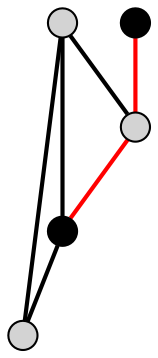 graph g {
	graph [K=1,
		outputorder=edgesfirst,
		splines=line
	];
	node [fixedsize=true,
		fontname=Arial,
		fontsize=10,
		label="\N",
		shape=circle,
		style=filled
	];
	edge [arrowhead=none,
		penwidth=2
	];

	2	[height=0.19444,
		pos="208.27,136.74",
		label="",
		width=0.19444,
		style=filled, 
		fillcolor=black];
	1	[height=0.19444,
		pos="164.11,110.71",
		label="",
		width=0.19444];
	2 -- 1;
	3	[height=0.19444,
		pos="258.98,119.05",
		label="",
		width=0.19444];
	3 -- 2[color=red];
	4	[height=0.19444,
		pos="181.51,140.94",
		label="",
		width=0.19444];
	4 -- 2;
	4 -- 1;
	4 -- 3;
	5	[height=0.19444,
		pos="181.51,140.94",
		label="",
		style=filled, 
		fillcolor=black
		width=0.19444];
	5 -- 3[color=red];
}